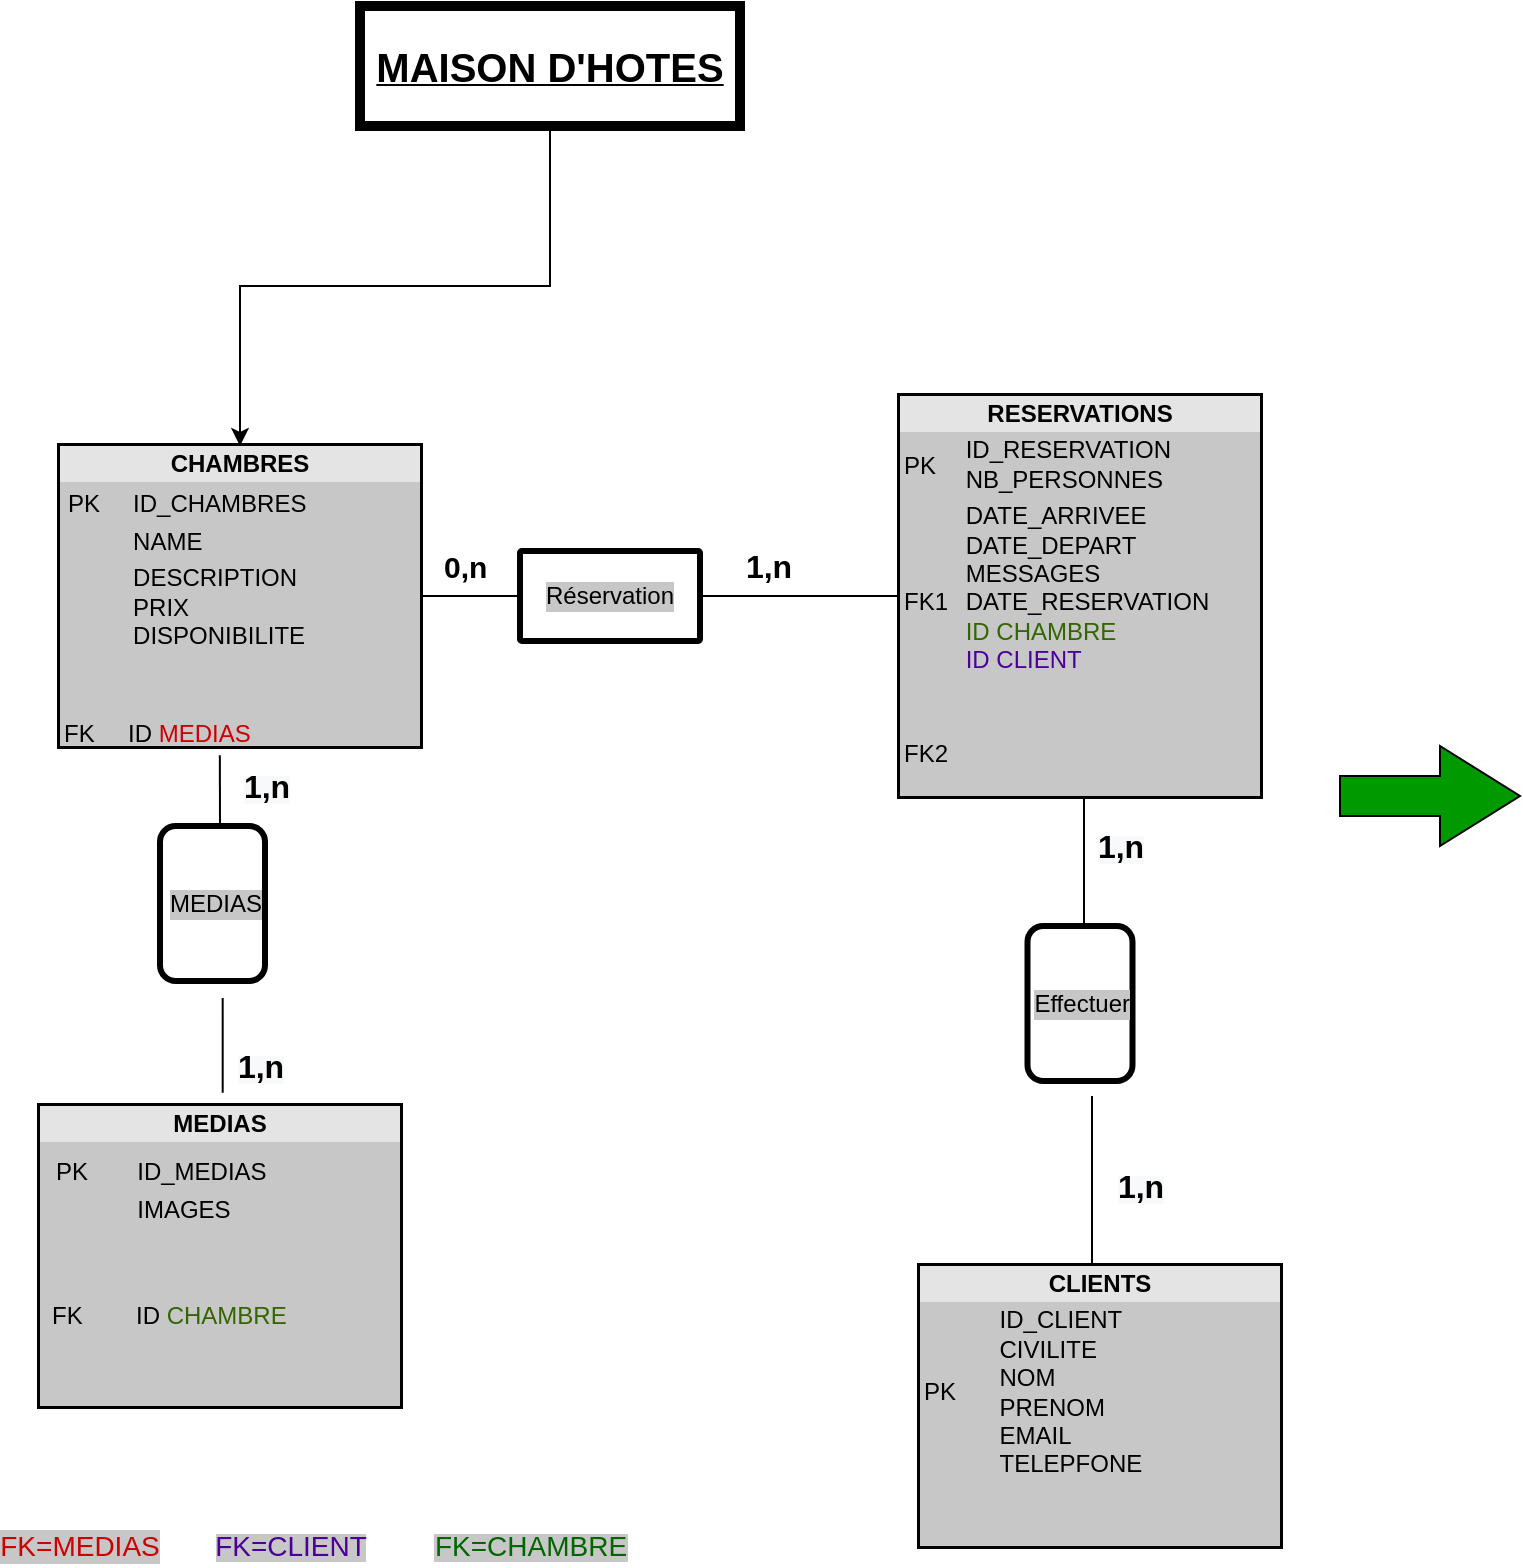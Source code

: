 <mxfile version="12.9.6" type="github" pages="7">
  <diagram id="J0ojM0bSp0G7YTS-gxtY" name="Modèle relationnel">
    <mxGraphModel dx="784" dy="420" grid="1" gridSize="10" guides="1" tooltips="1" connect="1" arrows="1" fold="1" page="1" pageScale="1" pageWidth="827" pageHeight="1169" math="0" shadow="0">
      <root>
        <mxCell id="6n2aTXFzNm_1piKpzYSk-0" />
        <mxCell id="6n2aTXFzNm_1piKpzYSk-1" parent="6n2aTXFzNm_1piKpzYSk-0" />
        <mxCell id="ZAeTzVcquDFvLEmKi2Lm-2" value="&lt;div style=&quot;text-align: center ; box-sizing: border-box ; width: 100% ; background: rgb(228 , 228 , 228) ; padding: 2px&quot;&gt;&lt;b&gt;RESERVATIONS&lt;/b&gt;&lt;/div&gt;&lt;table style=&quot;width: 100% ; font-size: 1em&quot; cellpadding=&quot;2&quot; cellspacing=&quot;0&quot;&gt;&lt;tbody&gt;&lt;tr&gt;&lt;td&gt;PK&lt;/td&gt;&lt;td&gt;ID_RESERVATION&lt;br&gt;NB_PERSONNES&lt;/td&gt;&lt;/tr&gt;&lt;tr&gt;&lt;td&gt;FK1&lt;br&gt;&lt;/td&gt;&lt;td&gt;DATE_ARRIVEE&lt;br&gt;DATE_DEPART&lt;br&gt;MESSAGES&lt;br&gt;DATE_RESERVATION&lt;br&gt;&lt;font color=&quot;#336600&quot;&gt;ID CHAMBRE&lt;br&gt;&lt;/font&gt;&lt;font color=&quot;#4c0099&quot;&gt;ID CLIENT&lt;br&gt;&lt;/font&gt;&lt;br&gt;&lt;/td&gt;&lt;/tr&gt;&lt;tr&gt;&lt;td&gt;FK2&lt;/td&gt;&lt;td&gt;&lt;br&gt;&lt;font color=&quot;#6600cc&quot;&gt;&lt;br&gt;&lt;br&gt;&lt;/font&gt;&lt;/td&gt;&lt;/tr&gt;&lt;/tbody&gt;&lt;/table&gt;" style="verticalAlign=top;align=left;overflow=fill;html=1;labelBackgroundColor=#C7C7C7;strokeWidth=3;" parent="6n2aTXFzNm_1piKpzYSk-1" vertex="1">
          <mxGeometry x="460" y="265" width="180" height="200" as="geometry" />
        </mxCell>
        <mxCell id="Ll425Y9eFO5cWMdYRDJh-3" value="&lt;div style=&quot;text-align: center ; box-sizing: border-box ; width: 100% ; background: rgb(228 , 228 , 228) ; padding: 2px&quot;&gt;&lt;b&gt;CLIENTS&lt;/b&gt;&lt;/div&gt;&lt;table style=&quot;width: 100% ; font-size: 1em&quot; cellpadding=&quot;2&quot; cellspacing=&quot;0&quot;&gt;&lt;tbody&gt;&lt;tr&gt;&lt;td&gt;PK&lt;/td&gt;&lt;td&gt;ID_CLIENT&lt;br&gt;CIVILITE&lt;br&gt;NOM&lt;br&gt;PRENOM&lt;br&gt;EMAIL&lt;br&gt;TELEPFONE&lt;br&gt;&lt;/td&gt;&lt;/tr&gt;&lt;/tbody&gt;&lt;/table&gt;" style="verticalAlign=top;align=left;overflow=fill;html=1;labelBackgroundColor=#C7C7C7;strokeWidth=3;" parent="6n2aTXFzNm_1piKpzYSk-1" vertex="1">
          <mxGeometry x="470" y="700" width="180" height="140" as="geometry" />
        </mxCell>
        <mxCell id="ZAeTzVcquDFvLEmKi2Lm-6" value="&lt;div style=&quot;text-align: center ; box-sizing: border-box ; width: 100% ; background: rgb(228 , 228 , 228) ; padding: 2px&quot;&gt;&lt;b&gt;CHAMBRES&lt;/b&gt;&lt;/div&gt;&lt;table style=&quot;width: 100% ; font-size: 1em&quot; cellpadding=&quot;2&quot; cellspacing=&quot;0&quot;&gt;&lt;tbody&gt;&lt;tr&gt;&lt;td&gt;&lt;table cellpadding=&quot;2&quot; cellspacing=&quot;0&quot; style=&quot;font-size: 1em ; width: 180px&quot;&gt;&lt;tbody&gt;&lt;tr&gt;&lt;td&gt;PK&lt;/td&gt;&lt;td&gt;ID_CHAMBRES&lt;/td&gt;&lt;/tr&gt;&lt;tr&gt;&lt;td&gt;&lt;br&gt;&lt;/td&gt;&lt;td&gt;NAME&lt;/td&gt;&lt;/tr&gt;&lt;tr&gt;&lt;td&gt;&lt;br&gt;&lt;br&gt;&lt;/td&gt;&lt;td&gt;DESCRIPTION&lt;br&gt;PRIX&lt;br&gt;DISPONIBILITE&lt;br&gt;&lt;br&gt;&lt;br&gt;&lt;/td&gt;&lt;/tr&gt;&lt;/tbody&gt;&lt;/table&gt;&lt;/td&gt;&lt;td&gt;&lt;/td&gt;&lt;/tr&gt;&lt;tr&gt;&lt;td&gt;FK&amp;nbsp; &amp;nbsp; &amp;nbsp;ID&amp;nbsp;&lt;font color=&quot;#cc0000&quot;&gt;MEDIAS&lt;/font&gt;&lt;/td&gt;&lt;td&gt;e&lt;/td&gt;&lt;/tr&gt;&lt;/tbody&gt;&lt;/table&gt;" style="verticalAlign=top;align=left;overflow=fill;html=1;labelBackgroundColor=#C7C7C7;strokeWidth=3;" parent="6n2aTXFzNm_1piKpzYSk-1" vertex="1">
          <mxGeometry x="40" y="290" width="180" height="150" as="geometry" />
        </mxCell>
        <mxCell id="Ll425Y9eFO5cWMdYRDJh-14" value="" style="endArrow=none;html=1;exitX=1;exitY=0.5;exitDx=0;exitDy=0;entryX=0;entryY=0.5;entryDx=0;entryDy=0;" parent="6n2aTXFzNm_1piKpzYSk-1" source="Ll425Y9eFO5cWMdYRDJh-15" target="ZAeTzVcquDFvLEmKi2Lm-2" edge="1">
          <mxGeometry width="50" height="50" relative="1" as="geometry">
            <mxPoint x="360" y="290" as="sourcePoint" />
            <mxPoint x="410" y="240" as="targetPoint" />
          </mxGeometry>
        </mxCell>
        <mxCell id="Ll425Y9eFO5cWMdYRDJh-15" value="Réservation" style="rounded=1;whiteSpace=wrap;html=1;labelBackgroundColor=#C7C7C7;strokeWidth=3;align=center;arcSize=2;" parent="6n2aTXFzNm_1piKpzYSk-1" vertex="1">
          <mxGeometry x="270" y="342.5" width="90" height="45" as="geometry" />
        </mxCell>
        <mxCell id="Ll425Y9eFO5cWMdYRDJh-16" value="" style="endArrow=none;html=1;exitX=1;exitY=0.5;exitDx=0;exitDy=0;entryX=0;entryY=0.5;entryDx=0;entryDy=0;" parent="6n2aTXFzNm_1piKpzYSk-1" source="ZAeTzVcquDFvLEmKi2Lm-6" target="Ll425Y9eFO5cWMdYRDJh-15" edge="1">
          <mxGeometry width="50" height="50" relative="1" as="geometry">
            <mxPoint x="220" y="365" as="sourcePoint" />
            <mxPoint x="380" y="365" as="targetPoint" />
          </mxGeometry>
        </mxCell>
        <mxCell id="Ll425Y9eFO5cWMdYRDJh-19" value="&lt;b&gt;&lt;font style=&quot;font-size: 15px&quot;&gt;0,n&lt;/font&gt;&lt;/b&gt;" style="text;html=1;" parent="6n2aTXFzNm_1piKpzYSk-1" vertex="1">
          <mxGeometry x="230" y="335" width="40" height="30" as="geometry" />
        </mxCell>
        <mxCell id="Ll425Y9eFO5cWMdYRDJh-20" value="&lt;b&gt;&lt;font style=&quot;font-size: 16px&quot;&gt;1,n&lt;/font&gt;&lt;/b&gt;" style="text;html=1;align=center;verticalAlign=middle;resizable=0;points=[];autosize=1;" parent="6n2aTXFzNm_1piKpzYSk-1" vertex="1">
          <mxGeometry x="374" y="340" width="40" height="20" as="geometry" />
        </mxCell>
        <mxCell id="Ll425Y9eFO5cWMdYRDJh-24" value="Effectuer" style="rounded=1;whiteSpace=wrap;html=1;labelBackgroundColor=#C7C7C7;strokeWidth=3;align=right;direction=south;" parent="6n2aTXFzNm_1piKpzYSk-1" vertex="1">
          <mxGeometry x="523.75" y="530" width="52.5" height="77.5" as="geometry" />
        </mxCell>
        <mxCell id="Ll425Y9eFO5cWMdYRDJh-28" value="" style="endArrow=none;html=1;" parent="6n2aTXFzNm_1piKpzYSk-1" edge="1">
          <mxGeometry width="50" height="50" relative="1" as="geometry">
            <mxPoint x="556" y="700" as="sourcePoint" />
            <mxPoint x="556" y="615" as="targetPoint" />
          </mxGeometry>
        </mxCell>
        <mxCell id="Ll425Y9eFO5cWMdYRDJh-34" value="&lt;font color=&quot;#cc0000&quot; style=&quot;font-size: 14px&quot;&gt;FK=MEDIAS&lt;/font&gt;" style="text;html=1;strokeColor=none;fillColor=none;align=center;verticalAlign=middle;whiteSpace=wrap;rounded=0;labelBackgroundColor=#C7C7C7;rotation=0;" parent="6n2aTXFzNm_1piKpzYSk-1" vertex="1">
          <mxGeometry x="30" y="830" width="40" height="20" as="geometry" />
        </mxCell>
        <mxCell id="Ll425Y9eFO5cWMdYRDJh-36" value="&lt;span style=&quot;color: rgb(0 , 102 , 0) ; text-align: left ; background-color: rgb(199 , 199 , 199)&quot;&gt;&lt;font style=&quot;font-size: 14px&quot;&gt;FK=CHAMBRE&lt;/font&gt;&lt;/span&gt;" style="text;html=1;align=center;verticalAlign=middle;resizable=0;points=[];autosize=1;rotation=0;" parent="6n2aTXFzNm_1piKpzYSk-1" vertex="1">
          <mxGeometry x="220" y="830" width="110" height="20" as="geometry" />
        </mxCell>
        <mxCell id="Ll425Y9eFO5cWMdYRDJh-41" value="MEDIAS" style="rounded=1;whiteSpace=wrap;html=1;labelBackgroundColor=#C7C7C7;strokeWidth=3;align=right;direction=south;" parent="6n2aTXFzNm_1piKpzYSk-1" vertex="1">
          <mxGeometry x="90" y="480" width="52.5" height="77.5" as="geometry" />
        </mxCell>
        <mxCell id="Ll425Y9eFO5cWMdYRDJh-42" value="" style="endArrow=none;html=1;entryX=0.444;entryY=1.031;entryDx=0;entryDy=0;entryPerimeter=0;" parent="6n2aTXFzNm_1piKpzYSk-1" target="ZAeTzVcquDFvLEmKi2Lm-6" edge="1">
          <mxGeometry width="50" height="50" relative="1" as="geometry">
            <mxPoint x="120" y="480" as="sourcePoint" />
            <mxPoint x="300" y="460" as="targetPoint" />
          </mxGeometry>
        </mxCell>
        <mxCell id="J33uTkRZGZr2XgIszmRJ-0" value="&lt;b style=&quot;background-color: rgb(248 , 249 , 250)&quot;&gt;&lt;font style=&quot;font-size: 16px&quot;&gt;1,n&lt;/font&gt;&lt;/b&gt;" style="text;html=1;align=center;verticalAlign=middle;resizable=0;points=[];labelBackgroundColor=#ffffff;" parent="Ll425Y9eFO5cWMdYRDJh-42" vertex="1" connectable="0">
          <mxGeometry x="0.3" y="-11" relative="1" as="geometry">
            <mxPoint x="11.55" y="3.02" as="offset" />
          </mxGeometry>
        </mxCell>
        <mxCell id="J33uTkRZGZr2XgIszmRJ-8" value="&lt;b style=&quot;background-color: rgb(248 , 249 , 250)&quot;&gt;&lt;font style=&quot;font-size: 16px&quot;&gt;1,n&lt;/font&gt;&lt;/b&gt;" style="text;html=1;align=center;verticalAlign=middle;resizable=0;points=[];labelBackgroundColor=#ffffff;" parent="Ll425Y9eFO5cWMdYRDJh-42" vertex="1" connectable="0">
          <mxGeometry x="0.3" y="-11" relative="1" as="geometry">
            <mxPoint x="439.05" y="33.02" as="offset" />
          </mxGeometry>
        </mxCell>
        <mxCell id="J33uTkRZGZr2XgIszmRJ-9" value="&lt;b style=&quot;background-color: rgb(248 , 249 , 250)&quot;&gt;&lt;font style=&quot;font-size: 16px&quot;&gt;1,n&lt;/font&gt;&lt;/b&gt;" style="text;html=1;align=center;verticalAlign=middle;resizable=0;points=[];labelBackgroundColor=#ffffff;" parent="Ll425Y9eFO5cWMdYRDJh-42" vertex="1" connectable="0">
          <mxGeometry x="0.3" y="-11" relative="1" as="geometry">
            <mxPoint x="449.05" y="203.02" as="offset" />
          </mxGeometry>
        </mxCell>
        <mxCell id="Ll425Y9eFO5cWMdYRDJh-43" value="" style="endArrow=none;html=1;exitX=0.452;exitY=-0.074;exitDx=0;exitDy=0;exitPerimeter=0;entryX=1.11;entryY=0.403;entryDx=0;entryDy=0;entryPerimeter=0;" parent="6n2aTXFzNm_1piKpzYSk-1" target="Ll425Y9eFO5cWMdYRDJh-41" edge="1">
          <mxGeometry width="50" height="50" relative="1" as="geometry">
            <mxPoint x="121.36" y="613.34" as="sourcePoint" />
            <mxPoint x="300" y="460" as="targetPoint" />
          </mxGeometry>
        </mxCell>
        <mxCell id="J33uTkRZGZr2XgIszmRJ-1" value="&lt;b style=&quot;background-color: rgb(248 , 249 , 250)&quot;&gt;&lt;font style=&quot;font-size: 16px&quot;&gt;1,n&lt;/font&gt;&lt;/b&gt;" style="text;html=1;align=center;verticalAlign=middle;resizable=0;points=[];labelBackgroundColor=#ffffff;" parent="Ll425Y9eFO5cWMdYRDJh-43" vertex="1" connectable="0">
          <mxGeometry x="-0.098" y="-9" relative="1" as="geometry">
            <mxPoint x="9.65" y="7.66" as="offset" />
          </mxGeometry>
        </mxCell>
        <mxCell id="Ll425Y9eFO5cWMdYRDJh-48" value="&lt;div style=&quot;text-align: center ; box-sizing: border-box ; width: 100% ; background: rgb(228 , 228 , 228) ; padding: 2px&quot;&gt;&lt;b&gt;MEDIAS&lt;/b&gt;&lt;/div&gt;&lt;table style=&quot;width: 100% ; font-size: 1em&quot; cellpadding=&quot;2&quot; cellspacing=&quot;0&quot;&gt;&lt;tbody&gt;&lt;tr&gt;&lt;td&gt;&lt;table cellpadding=&quot;2&quot; cellspacing=&quot;0&quot; style=&quot;font-size: 1em ; width: 180px&quot;&gt;&lt;tbody&gt;&lt;tr&gt;&lt;td&gt;&lt;table cellpadding=&quot;2&quot; cellspacing=&quot;0&quot; style=&quot;font-size: 1em ; width: 195.333px&quot;&gt;&lt;tbody&gt;&lt;tr&gt;&lt;td&gt;&lt;table cellpadding=&quot;2&quot; cellspacing=&quot;0&quot; style=&quot;font-size: 1em ; width: 180px&quot;&gt;&lt;tbody&gt;&lt;tr&gt;&lt;td&gt;PK&lt;/td&gt;&lt;td&gt;ID_MEDIAS&lt;/td&gt;&lt;/tr&gt;&lt;tr&gt;&lt;td&gt;&lt;br&gt;&lt;/td&gt;&lt;td&gt;IMAGES&lt;br&gt;&lt;br&gt;&lt;/td&gt;&lt;/tr&gt;&lt;tr&gt;&lt;td&gt;&lt;br&gt;&lt;/td&gt;&lt;td&gt;&lt;br&gt;&lt;/td&gt;&lt;/tr&gt;&lt;/tbody&gt;&lt;/table&gt;&lt;/td&gt;&lt;td&gt;&lt;/td&gt;&lt;/tr&gt;&lt;tr&gt;&lt;td&gt;FK&amp;nbsp; &amp;nbsp; &amp;nbsp; &amp;nbsp; ID&amp;nbsp;&lt;font color=&quot;#336600&quot;&gt;CHAMBRE&lt;/font&gt;&lt;/td&gt;&lt;/tr&gt;&lt;/tbody&gt;&lt;/table&gt;&lt;/td&gt;&lt;td&gt;&lt;/td&gt;&lt;/tr&gt;&lt;/tbody&gt;&lt;/table&gt;&lt;/td&gt;&lt;td&gt;&lt;/td&gt;&lt;/tr&gt;&lt;tr&gt;&lt;td&gt;&lt;/td&gt;&lt;td&gt;&lt;br&gt;&lt;/td&gt;&lt;/tr&gt;&lt;/tbody&gt;&lt;/table&gt;" style="verticalAlign=top;align=left;overflow=fill;html=1;labelBackgroundColor=#C7C7C7;strokeWidth=3;" parent="6n2aTXFzNm_1piKpzYSk-1" vertex="1">
          <mxGeometry x="30" y="620" width="180" height="150" as="geometry" />
        </mxCell>
        <mxCell id="Ll425Y9eFO5cWMdYRDJh-49" value="&lt;span style=&quot;text-align: left ; background-color: rgb(199 , 199 , 199)&quot;&gt;&lt;font style=&quot;font-size: 14px&quot; color=&quot;#4c0099&quot;&gt;FK=CLIENT&lt;/font&gt;&lt;/span&gt;" style="text;html=1;align=center;verticalAlign=middle;resizable=0;points=[];autosize=1;" parent="6n2aTXFzNm_1piKpzYSk-1" vertex="1">
          <mxGeometry x="110" y="830" width="90" height="20" as="geometry" />
        </mxCell>
        <mxCell id="J33uTkRZGZr2XgIszmRJ-3" style="edgeStyle=orthogonalEdgeStyle;rounded=0;orthogonalLoop=1;jettySize=auto;html=1;" parent="6n2aTXFzNm_1piKpzYSk-1" source="J33uTkRZGZr2XgIszmRJ-2" target="ZAeTzVcquDFvLEmKi2Lm-6" edge="1">
          <mxGeometry relative="1" as="geometry" />
        </mxCell>
        <mxCell id="J33uTkRZGZr2XgIszmRJ-2" value="&lt;b&gt;&lt;u&gt;&lt;font style=&quot;font-size: 20px&quot;&gt;MAISON D&#39;HOTES&lt;/font&gt;&lt;/u&gt;&lt;/b&gt;" style="rounded=0;whiteSpace=wrap;html=1;strokeWidth=5;" parent="6n2aTXFzNm_1piKpzYSk-1" vertex="1">
          <mxGeometry x="190" y="70" width="190" height="60" as="geometry" />
        </mxCell>
        <mxCell id="J33uTkRZGZr2XgIszmRJ-7" value="" style="endArrow=none;html=1;" parent="6n2aTXFzNm_1piKpzYSk-1" edge="1">
          <mxGeometry width="50" height="50" relative="1" as="geometry">
            <mxPoint x="552" y="530" as="sourcePoint" />
            <mxPoint x="552" y="465" as="targetPoint" />
          </mxGeometry>
        </mxCell>
        <UserObject label="" link="data:page/id,T3wlZZCwztBy5e2ABQ8u" id="n0tBcaGLEgrVNdWoAISa-0">
          <mxCell style="html=1;shadow=0;dashed=0;align=center;verticalAlign=middle;shape=mxgraph.arrows2.arrow;dy=0.6;dx=40;notch=0;fillColor=#009900;" vertex="1" parent="6n2aTXFzNm_1piKpzYSk-1">
            <mxGeometry x="680" y="440" width="90" height="50" as="geometry" />
          </mxCell>
        </UserObject>
      </root>
    </mxGraphModel>
  </diagram>
  <diagram id="T3wlZZCwztBy5e2ABQ8u" name="Présentation ">
    <mxGraphModel dx="784" dy="420" grid="1" gridSize="10" guides="1" tooltips="1" connect="1" arrows="1" fold="1" page="1" pageScale="1" pageWidth="1169" pageHeight="827" math="0" shadow="0">
      <root>
        <mxCell id="e8YLUgEvw29lnzROTEnH-0" />
        <mxCell id="e8YLUgEvw29lnzROTEnH-1" parent="e8YLUgEvw29lnzROTEnH-0" />
        <UserObject label="" link="data:page/id,lveLKnOKtgrKjz8GH1mI" id="ij8tsKBDaimHCOqWBrL3-0">
          <mxCell style="html=1;shadow=0;dashed=0;align=center;verticalAlign=middle;shape=mxgraph.arrows2.arrow;dy=0.6;dx=40;notch=0;fillColor=#009900;" vertex="1" parent="e8YLUgEvw29lnzROTEnH-1">
            <mxGeometry x="770" y="210" width="90" height="50" as="geometry" />
          </mxCell>
        </UserObject>
        <UserObject label="" link="data:page/id,J0ojM0bSp0G7YTS-gxtY" id="g_XGyZgayYobJJgM1p_v-0">
          <mxCell style="html=1;shadow=0;dashed=0;align=center;verticalAlign=middle;shape=mxgraph.arrows2.arrow;dy=0.6;dx=40;flipH=1;notch=0;fillColor=#009900;" vertex="1" parent="e8YLUgEvw29lnzROTEnH-1">
            <mxGeometry x="90" y="210" width="90" height="50" as="geometry" />
          </mxCell>
        </UserObject>
      </root>
    </mxGraphModel>
  </diagram>
  <diagram id="lveLKnOKtgrKjz8GH1mI" name="Mockup">
    <mxGraphModel dx="1045" dy="560" grid="1" gridSize="10" guides="1" tooltips="1" connect="1" arrows="1" fold="1" page="1" pageScale="1" pageWidth="827" pageHeight="1169" math="0" shadow="0">
      <root>
        <mxCell id="cJxY9gKRh2DEsy214VH5-0" />
        <mxCell id="cJxY9gKRh2DEsy214VH5-1" parent="cJxY9gKRh2DEsy214VH5-0" />
        <UserObject label="Accueil" link="data:page/id,tKTY03zEuorLPt2abKET" id="zzK2jJ_dytooA-tGFkLz-0">
          <mxCell style="rounded=1;whiteSpace=wrap;html=1;arcSize=50;" vertex="1" parent="cJxY9gKRh2DEsy214VH5-1">
            <mxGeometry y="70" width="120" height="60" as="geometry" />
          </mxCell>
        </UserObject>
        <UserObject label="Notre cuisine" link="data:page/id,tKTY03zEuorLPt2abKET" id="VFoyZ5zYI_eowRRiAsuM-1">
          <mxCell style="rounded=1;whiteSpace=wrap;html=1;arcSize=50;" vertex="1" parent="cJxY9gKRh2DEsy214VH5-1">
            <mxGeometry x="360" y="70" width="120" height="60" as="geometry" />
          </mxCell>
        </UserObject>
        <UserObject label="Nos activités" link="data:page/id,tKTY03zEuorLPt2abKET" id="VFoyZ5zYI_eowRRiAsuM-2">
          <mxCell style="rounded=1;whiteSpace=wrap;html=1;arcSize=50;" vertex="1" parent="cJxY9gKRh2DEsy214VH5-1">
            <mxGeometry x="525" y="70" width="120" height="60" as="geometry" />
          </mxCell>
        </UserObject>
        <UserObject label="Qui sommes-nous?" link="data:page/id,tKTY03zEuorLPt2abKET" id="VFoyZ5zYI_eowRRiAsuM-3">
          <mxCell style="rounded=1;whiteSpace=wrap;html=1;arcSize=50;" vertex="1" parent="cJxY9gKRh2DEsy214VH5-1">
            <mxGeometry x="690" y="70" width="120" height="60" as="geometry" />
          </mxCell>
        </UserObject>
        <UserObject label="Gallerie" link="data:page/id,tKTY03zEuorLPt2abKET" id="VFoyZ5zYI_eowRRiAsuM-4">
          <mxCell style="rounded=1;whiteSpace=wrap;html=1;arcSize=50;" vertex="1" parent="cJxY9gKRh2DEsy214VH5-1">
            <mxGeometry x="130" y="384" width="120" height="60" as="geometry" />
          </mxCell>
        </UserObject>
        <UserObject label="Contactez-nous" link="data:page/id,tKTY03zEuorLPt2abKET" id="VFoyZ5zYI_eowRRiAsuM-5">
          <mxCell style="rounded=1;whiteSpace=wrap;html=1;arcSize=50;" vertex="1" parent="cJxY9gKRh2DEsy214VH5-1">
            <mxGeometry x="500" y="384" width="120" height="60" as="geometry" />
          </mxCell>
        </UserObject>
        <UserObject label="" link="data:page/id,tKTY03zEuorLPt2abKET" id="yUbJ5gpL4dkv3RuuR3T3-0">
          <mxCell style="html=1;shadow=0;dashed=0;align=center;verticalAlign=middle;shape=mxgraph.arrows2.arrow;dy=0.6;dx=40;notch=0;fillColor=#009900;" vertex="1" parent="cJxY9gKRh2DEsy214VH5-1">
            <mxGeometry x="680" y="240" width="90" height="50" as="geometry" />
          </mxCell>
        </UserObject>
        <UserObject label="" link="data:page/id,T3wlZZCwztBy5e2ABQ8u" id="m3ZfJ_MyE89bovMtkgUL-0">
          <mxCell style="html=1;shadow=0;dashed=0;align=center;verticalAlign=middle;shape=mxgraph.arrows2.arrow;dy=0.6;dx=40;flipH=1;notch=0;fillColor=#009900;" vertex="1" parent="cJxY9gKRh2DEsy214VH5-1">
            <mxGeometry x="10" y="250" width="90" height="50" as="geometry" />
          </mxCell>
        </UserObject>
      </root>
    </mxGraphModel>
  </diagram>
  <diagram id="tKTY03zEuorLPt2abKET" name="Page-4">
    <mxGraphModel dx="784" dy="420" grid="1" gridSize="10" guides="1" tooltips="1" connect="1" arrows="1" fold="1" page="1" pageScale="1" pageWidth="1169" pageHeight="827" math="0" shadow="0">
      <root>
        <mxCell id="TuBoDf78popgev-8-igH-0" />
        <mxCell id="TuBoDf78popgev-8-igH-1" parent="TuBoDf78popgev-8-igH-0" />
      </root>
    </mxGraphModel>
  </diagram>
  <diagram id="ZUWdUju5ioNBuIskAgrs" name="Page-5">
    <mxGraphModel dx="784" dy="420" grid="1" gridSize="10" guides="1" tooltips="1" connect="1" arrows="1" fold="1" page="1" pageScale="1" pageWidth="1169" pageHeight="827" math="0" shadow="0">
      <root>
        <mxCell id="lQVY70voHP7Hg9YDLISp-0" />
        <mxCell id="lQVY70voHP7Hg9YDLISp-1" parent="lQVY70voHP7Hg9YDLISp-0" />
      </root>
    </mxGraphModel>
  </diagram>
  <diagram id="eGEgI8Dx2RuS2YvB14hY" name="Page-6">
    <mxGraphModel dx="784" dy="420" grid="1" gridSize="10" guides="1" tooltips="1" connect="1" arrows="1" fold="1" page="1" pageScale="1" pageWidth="1169" pageHeight="827" math="0" shadow="0">
      <root>
        <mxCell id="q5qpEwIF1jo9qVkWLSuO-0" />
        <mxCell id="q5qpEwIF1jo9qVkWLSuO-1" parent="q5qpEwIF1jo9qVkWLSuO-0" />
      </root>
    </mxGraphModel>
  </diagram>
  <diagram id="FnhlxwKQiGII0mNda4ZH" name="Page-7">
    <mxGraphModel dx="784" dy="420" grid="1" gridSize="10" guides="1" tooltips="1" connect="1" arrows="1" fold="1" page="1" pageScale="1" pageWidth="1169" pageHeight="827" math="0" shadow="0">
      <root>
        <mxCell id="nvkzCqTQtgCNnaPNtK_U-0" />
        <mxCell id="nvkzCqTQtgCNnaPNtK_U-1" parent="nvkzCqTQtgCNnaPNtK_U-0" />
      </root>
    </mxGraphModel>
  </diagram>
</mxfile>

